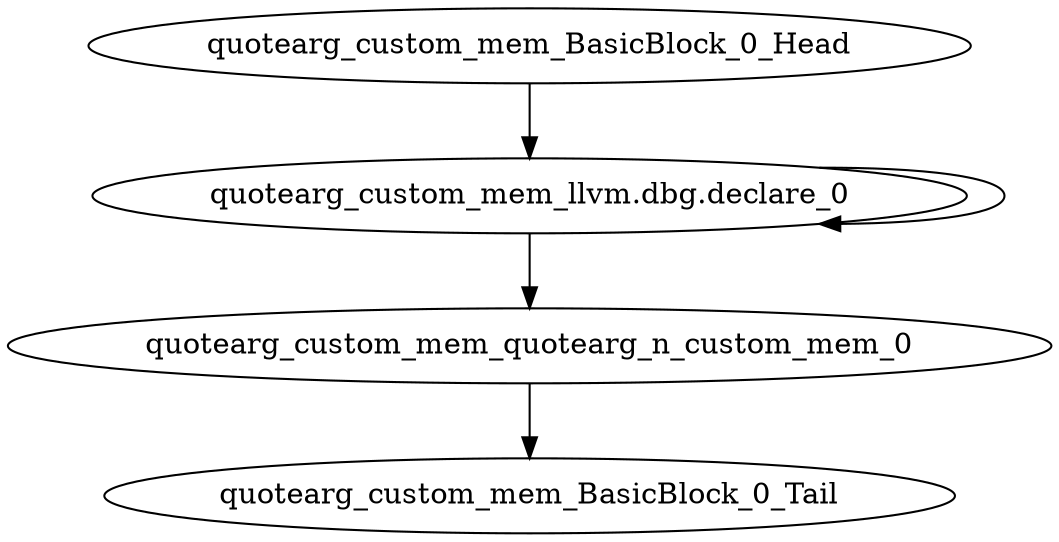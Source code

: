 digraph G {
    "quotearg_custom_mem_quotearg_n_custom_mem_0" -> "quotearg_custom_mem_BasicBlock_0_Tail"
    "quotearg_custom_mem_llvm.dbg.declare_0" -> "quotearg_custom_mem_quotearg_n_custom_mem_0"
    "quotearg_custom_mem_llvm.dbg.declare_0" -> "quotearg_custom_mem_llvm.dbg.declare_0"
    "quotearg_custom_mem_BasicBlock_0_Head" -> "quotearg_custom_mem_llvm.dbg.declare_0"
}
